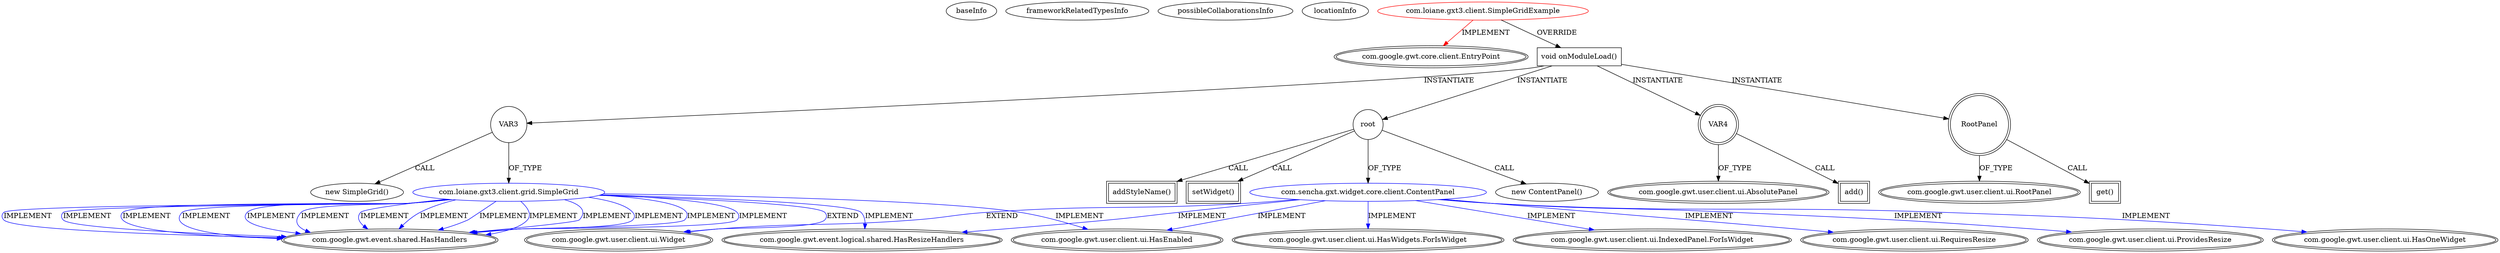 digraph {
baseInfo[graphId=3632,category="extension_graph",isAnonymous=false,possibleRelation=true]
frameworkRelatedTypesInfo[0="com.google.gwt.core.client.EntryPoint"]
possibleCollaborationsInfo[0="3632~OVERRIDING_METHOD_DECLARATION-INSTANTIATION-~com.google.gwt.core.client.EntryPoint ~com.google.gwt.user.client.ui.Widget com.google.gwt.event.logical.shared.HasResizeHandlers com.google.gwt.user.client.ui.HasEnabled com.google.gwt.user.client.ui.HasWidgets.ForIsWidget com.google.gwt.user.client.ui.IndexedPanel.ForIsWidget com.google.gwt.user.client.ui.RequiresResize com.google.gwt.user.client.ui.ProvidesResize com.google.gwt.user.client.ui.HasOneWidget ~false~false",1="3632~OVERRIDING_METHOD_DECLARATION-INSTANTIATION-~com.google.gwt.core.client.EntryPoint ~com.google.gwt.user.client.ui.Widget com.google.gwt.event.logical.shared.HasResizeHandlers com.google.gwt.user.client.ui.HasEnabled com.google.gwt.event.shared.HasHandlers com.google.gwt.event.shared.HasHandlers com.google.gwt.event.shared.HasHandlers com.google.gwt.event.shared.HasHandlers com.google.gwt.event.shared.HasHandlers com.google.gwt.event.shared.HasHandlers com.google.gwt.event.shared.HasHandlers com.google.gwt.event.shared.HasHandlers com.google.gwt.event.shared.HasHandlers com.google.gwt.event.shared.HasHandlers com.google.gwt.event.shared.HasHandlers com.google.gwt.event.shared.HasHandlers com.google.gwt.event.shared.HasHandlers com.google.gwt.event.shared.HasHandlers ~false~false"]
locationInfo[projectName="loiane-sencha-gxt3-simple-grid",filePath="/loiane-sencha-gxt3-simple-grid/sencha-gxt3-simple-grid-master/src/com/loiane/gxt3/client/SimpleGridExample.java",contextSignature="SimpleGridExample",graphId="3632"]
0[label="com.loiane.gxt3.client.SimpleGridExample",vertexType="ROOT_CLIENT_CLASS_DECLARATION",isFrameworkType=false,color=red]
1[label="com.google.gwt.core.client.EntryPoint",vertexType="FRAMEWORK_INTERFACE_TYPE",isFrameworkType=true,peripheries=2]
2[label="void onModuleLoad()",vertexType="OVERRIDING_METHOD_DECLARATION",isFrameworkType=false,shape=box]
4[label="root",vertexType="VARIABLE_EXPRESION",isFrameworkType=false,shape=circle]
5[label="com.sencha.gxt.widget.core.client.ContentPanel",vertexType="REFERENCE_CLIENT_CLASS_DECLARATION",isFrameworkType=false,color=blue]
6[label="com.google.gwt.user.client.ui.Widget",vertexType="FRAMEWORK_CLASS_TYPE",isFrameworkType=true,peripheries=2]
7[label="com.google.gwt.event.logical.shared.HasResizeHandlers",vertexType="FRAMEWORK_INTERFACE_TYPE",isFrameworkType=true,peripheries=2]
8[label="com.google.gwt.user.client.ui.HasEnabled",vertexType="FRAMEWORK_INTERFACE_TYPE",isFrameworkType=true,peripheries=2]
9[label="com.google.gwt.user.client.ui.HasWidgets.ForIsWidget",vertexType="FRAMEWORK_INTERFACE_TYPE",isFrameworkType=true,peripheries=2]
10[label="com.google.gwt.user.client.ui.IndexedPanel.ForIsWidget",vertexType="FRAMEWORK_INTERFACE_TYPE",isFrameworkType=true,peripheries=2]
11[label="com.google.gwt.user.client.ui.RequiresResize",vertexType="FRAMEWORK_INTERFACE_TYPE",isFrameworkType=true,peripheries=2]
12[label="com.google.gwt.user.client.ui.ProvidesResize",vertexType="FRAMEWORK_INTERFACE_TYPE",isFrameworkType=true,peripheries=2]
13[label="com.google.gwt.user.client.ui.HasOneWidget",vertexType="FRAMEWORK_INTERFACE_TYPE",isFrameworkType=true,peripheries=2]
3[label="new ContentPanel()",vertexType="CONSTRUCTOR_CALL",isFrameworkType=false]
15[label="addStyleName()",vertexType="INSIDE_CALL",isFrameworkType=true,peripheries=2,shape=box]
17[label="setWidget()",vertexType="INSIDE_CALL",isFrameworkType=true,peripheries=2,shape=box]
19[label="VAR3",vertexType="VARIABLE_EXPRESION",isFrameworkType=false,shape=circle]
20[label="com.loiane.gxt3.client.grid.SimpleGrid",vertexType="REFERENCE_CLIENT_CLASS_DECLARATION",isFrameworkType=false,color=blue]
24[label="com.google.gwt.event.shared.HasHandlers",vertexType="FRAMEWORK_INTERFACE_TYPE",isFrameworkType=true,peripheries=2]
18[label="new SimpleGrid()",vertexType="CONSTRUCTOR_CALL",isFrameworkType=false]
38[label="VAR4",vertexType="VARIABLE_EXPRESION",isFrameworkType=true,peripheries=2,shape=circle]
40[label="com.google.gwt.user.client.ui.AbsolutePanel",vertexType="FRAMEWORK_CLASS_TYPE",isFrameworkType=true,peripheries=2]
39[label="add()",vertexType="INSIDE_CALL",isFrameworkType=true,peripheries=2,shape=box]
41[label="RootPanel",vertexType="VARIABLE_EXPRESION",isFrameworkType=true,peripheries=2,shape=circle]
43[label="com.google.gwt.user.client.ui.RootPanel",vertexType="FRAMEWORK_CLASS_TYPE",isFrameworkType=true,peripheries=2]
42[label="get()",vertexType="INSIDE_CALL",isFrameworkType=true,peripheries=2,shape=box]
0->1[label="IMPLEMENT",color=red]
0->2[label="OVERRIDE"]
2->4[label="INSTANTIATE"]
5->6[label="EXTEND",color=blue]
5->7[label="IMPLEMENT",color=blue]
5->8[label="IMPLEMENT",color=blue]
5->9[label="IMPLEMENT",color=blue]
5->10[label="IMPLEMENT",color=blue]
5->11[label="IMPLEMENT",color=blue]
5->12[label="IMPLEMENT",color=blue]
5->13[label="IMPLEMENT",color=blue]
4->5[label="OF_TYPE"]
4->3[label="CALL"]
4->15[label="CALL"]
4->17[label="CALL"]
2->19[label="INSTANTIATE"]
20->6[label="EXTEND",color=blue]
20->7[label="IMPLEMENT",color=blue]
20->8[label="IMPLEMENT",color=blue]
20->24[label="IMPLEMENT",color=blue]
20->24[label="IMPLEMENT",color=blue]
20->24[label="IMPLEMENT",color=blue]
20->24[label="IMPLEMENT",color=blue]
20->24[label="IMPLEMENT",color=blue]
20->24[label="IMPLEMENT",color=blue]
20->24[label="IMPLEMENT",color=blue]
20->24[label="IMPLEMENT",color=blue]
20->24[label="IMPLEMENT",color=blue]
20->24[label="IMPLEMENT",color=blue]
20->24[label="IMPLEMENT",color=blue]
20->24[label="IMPLEMENT",color=blue]
20->24[label="IMPLEMENT",color=blue]
20->24[label="IMPLEMENT",color=blue]
19->20[label="OF_TYPE"]
19->18[label="CALL"]
2->38[label="INSTANTIATE"]
38->40[label="OF_TYPE"]
38->39[label="CALL"]
2->41[label="INSTANTIATE"]
41->43[label="OF_TYPE"]
41->42[label="CALL"]
}
